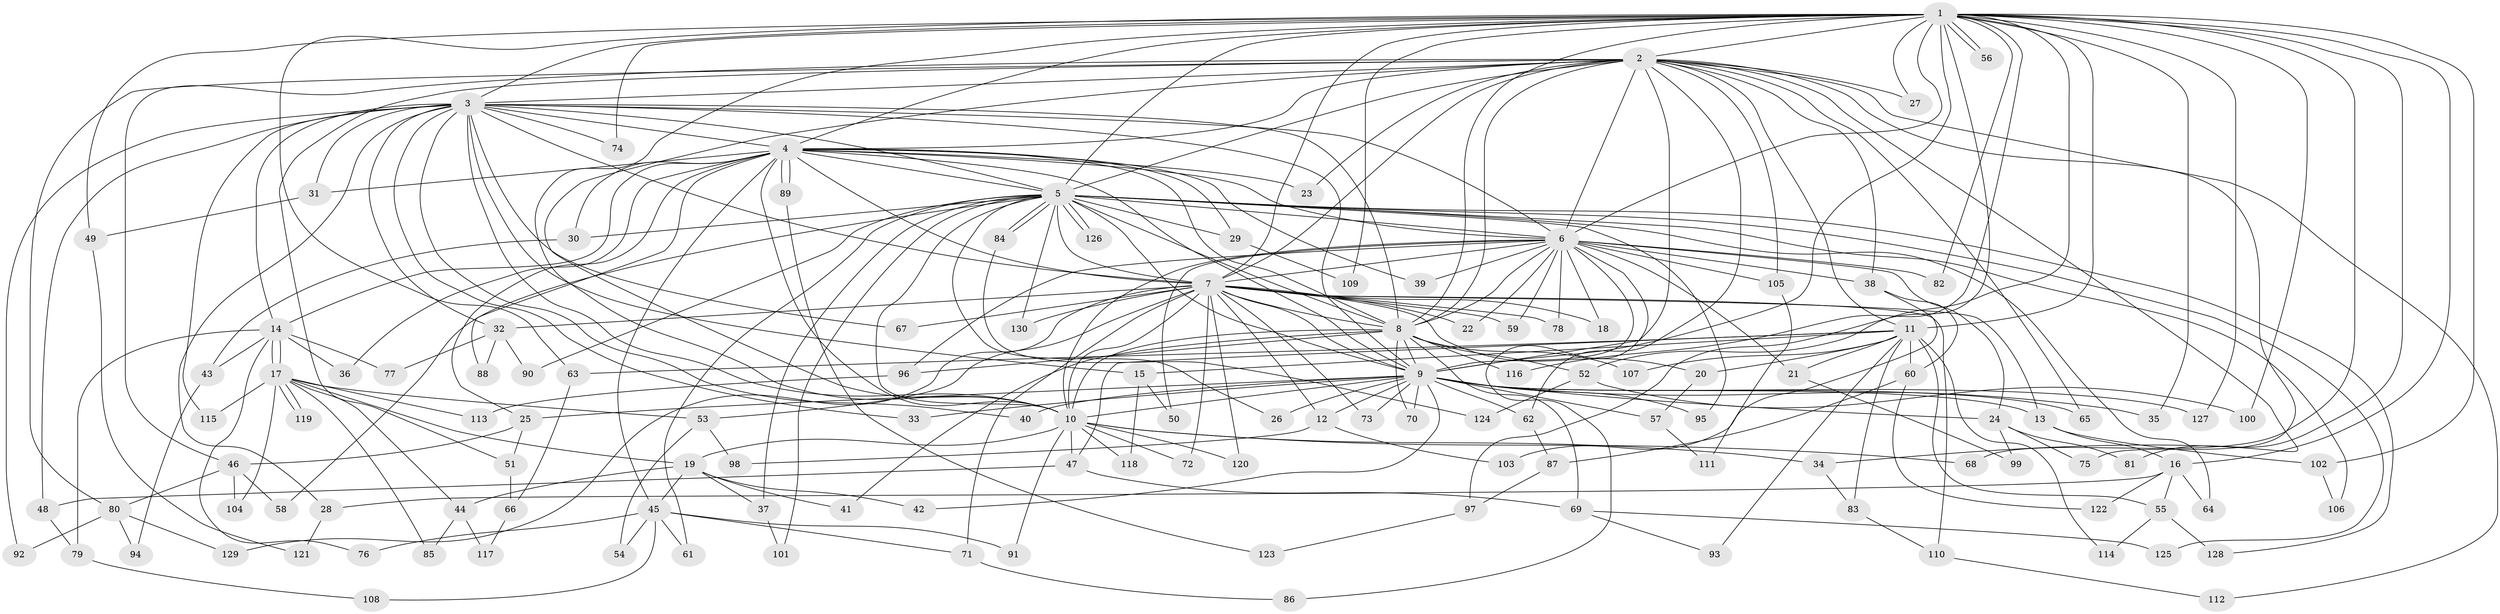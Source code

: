 // coarse degree distribution, {25: 0.010101010101010102, 20: 0.030303030303030304, 33: 0.010101010101010102, 19: 0.010101010101010102, 26: 0.010101010101010102, 23: 0.010101010101010102, 14: 0.010101010101010102, 13: 0.010101010101010102, 4: 0.12121212121212122, 5: 0.06060606060606061, 10: 0.010101010101010102, 7: 0.010101010101010102, 11: 0.010101010101010102, 2: 0.48484848484848486, 3: 0.1717171717171717, 1: 0.020202020202020204, 8: 0.010101010101010102}
// Generated by graph-tools (version 1.1) at 2025/41/03/06/25 10:41:42]
// undirected, 130 vertices, 285 edges
graph export_dot {
graph [start="1"]
  node [color=gray90,style=filled];
  1;
  2;
  3;
  4;
  5;
  6;
  7;
  8;
  9;
  10;
  11;
  12;
  13;
  14;
  15;
  16;
  17;
  18;
  19;
  20;
  21;
  22;
  23;
  24;
  25;
  26;
  27;
  28;
  29;
  30;
  31;
  32;
  33;
  34;
  35;
  36;
  37;
  38;
  39;
  40;
  41;
  42;
  43;
  44;
  45;
  46;
  47;
  48;
  49;
  50;
  51;
  52;
  53;
  54;
  55;
  56;
  57;
  58;
  59;
  60;
  61;
  62;
  63;
  64;
  65;
  66;
  67;
  68;
  69;
  70;
  71;
  72;
  73;
  74;
  75;
  76;
  77;
  78;
  79;
  80;
  81;
  82;
  83;
  84;
  85;
  86;
  87;
  88;
  89;
  90;
  91;
  92;
  93;
  94;
  95;
  96;
  97;
  98;
  99;
  100;
  101;
  102;
  103;
  104;
  105;
  106;
  107;
  108;
  109;
  110;
  111;
  112;
  113;
  114;
  115;
  116;
  117;
  118;
  119;
  120;
  121;
  122;
  123;
  124;
  125;
  126;
  127;
  128;
  129;
  130;
  1 -- 2;
  1 -- 3;
  1 -- 4;
  1 -- 5;
  1 -- 6;
  1 -- 7;
  1 -- 8;
  1 -- 9;
  1 -- 10;
  1 -- 11;
  1 -- 16;
  1 -- 27;
  1 -- 35;
  1 -- 49;
  1 -- 52;
  1 -- 56;
  1 -- 56;
  1 -- 63;
  1 -- 68;
  1 -- 74;
  1 -- 81;
  1 -- 82;
  1 -- 97;
  1 -- 100;
  1 -- 102;
  1 -- 109;
  1 -- 116;
  1 -- 127;
  2 -- 3;
  2 -- 4;
  2 -- 5;
  2 -- 6;
  2 -- 7;
  2 -- 8;
  2 -- 9;
  2 -- 10;
  2 -- 11;
  2 -- 23;
  2 -- 27;
  2 -- 34;
  2 -- 38;
  2 -- 46;
  2 -- 51;
  2 -- 62;
  2 -- 65;
  2 -- 75;
  2 -- 80;
  2 -- 105;
  2 -- 112;
  3 -- 4;
  3 -- 5;
  3 -- 6;
  3 -- 7;
  3 -- 8;
  3 -- 9;
  3 -- 10;
  3 -- 14;
  3 -- 15;
  3 -- 28;
  3 -- 31;
  3 -- 32;
  3 -- 33;
  3 -- 40;
  3 -- 48;
  3 -- 67;
  3 -- 74;
  3 -- 92;
  3 -- 115;
  4 -- 5;
  4 -- 6;
  4 -- 7;
  4 -- 8;
  4 -- 9;
  4 -- 10;
  4 -- 14;
  4 -- 23;
  4 -- 25;
  4 -- 29;
  4 -- 30;
  4 -- 31;
  4 -- 36;
  4 -- 39;
  4 -- 45;
  4 -- 88;
  4 -- 89;
  4 -- 89;
  5 -- 6;
  5 -- 7;
  5 -- 8;
  5 -- 9;
  5 -- 10;
  5 -- 26;
  5 -- 29;
  5 -- 30;
  5 -- 37;
  5 -- 58;
  5 -- 61;
  5 -- 64;
  5 -- 84;
  5 -- 84;
  5 -- 90;
  5 -- 95;
  5 -- 101;
  5 -- 106;
  5 -- 125;
  5 -- 126;
  5 -- 126;
  5 -- 128;
  5 -- 130;
  6 -- 7;
  6 -- 8;
  6 -- 9;
  6 -- 10;
  6 -- 18;
  6 -- 21;
  6 -- 22;
  6 -- 24;
  6 -- 38;
  6 -- 39;
  6 -- 50;
  6 -- 59;
  6 -- 78;
  6 -- 82;
  6 -- 86;
  6 -- 96;
  6 -- 105;
  7 -- 8;
  7 -- 9;
  7 -- 10;
  7 -- 12;
  7 -- 13;
  7 -- 18;
  7 -- 20;
  7 -- 22;
  7 -- 32;
  7 -- 53;
  7 -- 59;
  7 -- 67;
  7 -- 71;
  7 -- 72;
  7 -- 73;
  7 -- 78;
  7 -- 110;
  7 -- 120;
  7 -- 129;
  7 -- 130;
  8 -- 9;
  8 -- 10;
  8 -- 41;
  8 -- 52;
  8 -- 69;
  8 -- 70;
  8 -- 96;
  8 -- 107;
  8 -- 116;
  9 -- 10;
  9 -- 12;
  9 -- 13;
  9 -- 24;
  9 -- 25;
  9 -- 26;
  9 -- 33;
  9 -- 35;
  9 -- 40;
  9 -- 42;
  9 -- 57;
  9 -- 62;
  9 -- 65;
  9 -- 70;
  9 -- 73;
  9 -- 95;
  9 -- 127;
  10 -- 19;
  10 -- 34;
  10 -- 47;
  10 -- 68;
  10 -- 72;
  10 -- 91;
  10 -- 118;
  10 -- 120;
  11 -- 15;
  11 -- 20;
  11 -- 21;
  11 -- 47;
  11 -- 55;
  11 -- 60;
  11 -- 63;
  11 -- 83;
  11 -- 93;
  11 -- 107;
  11 -- 114;
  12 -- 98;
  12 -- 103;
  13 -- 16;
  13 -- 102;
  14 -- 17;
  14 -- 17;
  14 -- 36;
  14 -- 43;
  14 -- 76;
  14 -- 77;
  14 -- 79;
  15 -- 50;
  15 -- 118;
  16 -- 28;
  16 -- 55;
  16 -- 64;
  16 -- 122;
  17 -- 19;
  17 -- 44;
  17 -- 53;
  17 -- 85;
  17 -- 104;
  17 -- 113;
  17 -- 115;
  17 -- 119;
  17 -- 119;
  19 -- 37;
  19 -- 41;
  19 -- 42;
  19 -- 44;
  19 -- 45;
  20 -- 57;
  21 -- 99;
  24 -- 75;
  24 -- 81;
  24 -- 99;
  25 -- 46;
  25 -- 51;
  28 -- 121;
  29 -- 109;
  30 -- 43;
  31 -- 49;
  32 -- 77;
  32 -- 88;
  32 -- 90;
  34 -- 83;
  37 -- 101;
  38 -- 60;
  38 -- 103;
  43 -- 94;
  44 -- 85;
  44 -- 117;
  45 -- 54;
  45 -- 61;
  45 -- 71;
  45 -- 76;
  45 -- 91;
  45 -- 108;
  46 -- 58;
  46 -- 80;
  46 -- 104;
  47 -- 48;
  47 -- 69;
  48 -- 79;
  49 -- 121;
  51 -- 66;
  52 -- 100;
  52 -- 124;
  53 -- 54;
  53 -- 98;
  55 -- 114;
  55 -- 128;
  57 -- 111;
  60 -- 87;
  60 -- 122;
  62 -- 87;
  63 -- 66;
  66 -- 117;
  69 -- 93;
  69 -- 125;
  71 -- 86;
  79 -- 108;
  80 -- 92;
  80 -- 94;
  80 -- 129;
  83 -- 110;
  84 -- 124;
  87 -- 97;
  89 -- 123;
  96 -- 113;
  97 -- 123;
  102 -- 106;
  105 -- 111;
  110 -- 112;
}
